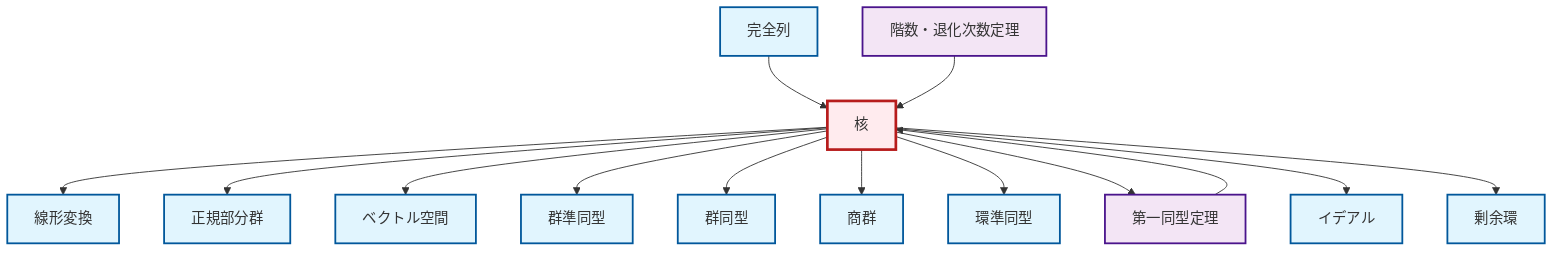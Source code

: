 graph TD
    classDef definition fill:#e1f5fe,stroke:#01579b,stroke-width:2px
    classDef theorem fill:#f3e5f5,stroke:#4a148c,stroke-width:2px
    classDef axiom fill:#fff3e0,stroke:#e65100,stroke-width:2px
    classDef example fill:#e8f5e9,stroke:#1b5e20,stroke-width:2px
    classDef current fill:#ffebee,stroke:#b71c1c,stroke-width:3px
    def-quotient-ring["剰余環"]:::definition
    def-kernel["核"]:::definition
    def-vector-space["ベクトル空間"]:::definition
    thm-rank-nullity["階数・退化次数定理"]:::theorem
    def-ideal["イデアル"]:::definition
    def-homomorphism["群準同型"]:::definition
    def-isomorphism["群同型"]:::definition
    def-normal-subgroup["正規部分群"]:::definition
    def-ring-homomorphism["環準同型"]:::definition
    thm-first-isomorphism["第一同型定理"]:::theorem
    def-linear-transformation["線形変換"]:::definition
    def-exact-sequence["完全列"]:::definition
    def-quotient-group["商群"]:::definition
    thm-first-isomorphism --> def-kernel
    def-kernel --> def-linear-transformation
    def-kernel --> def-normal-subgroup
    def-kernel --> def-vector-space
    def-exact-sequence --> def-kernel
    thm-rank-nullity --> def-kernel
    def-kernel --> def-homomorphism
    def-kernel --> def-isomorphism
    def-kernel --> def-quotient-group
    def-kernel --> def-ring-homomorphism
    def-kernel --> thm-first-isomorphism
    def-kernel --> def-ideal
    def-kernel --> def-quotient-ring
    class def-kernel current